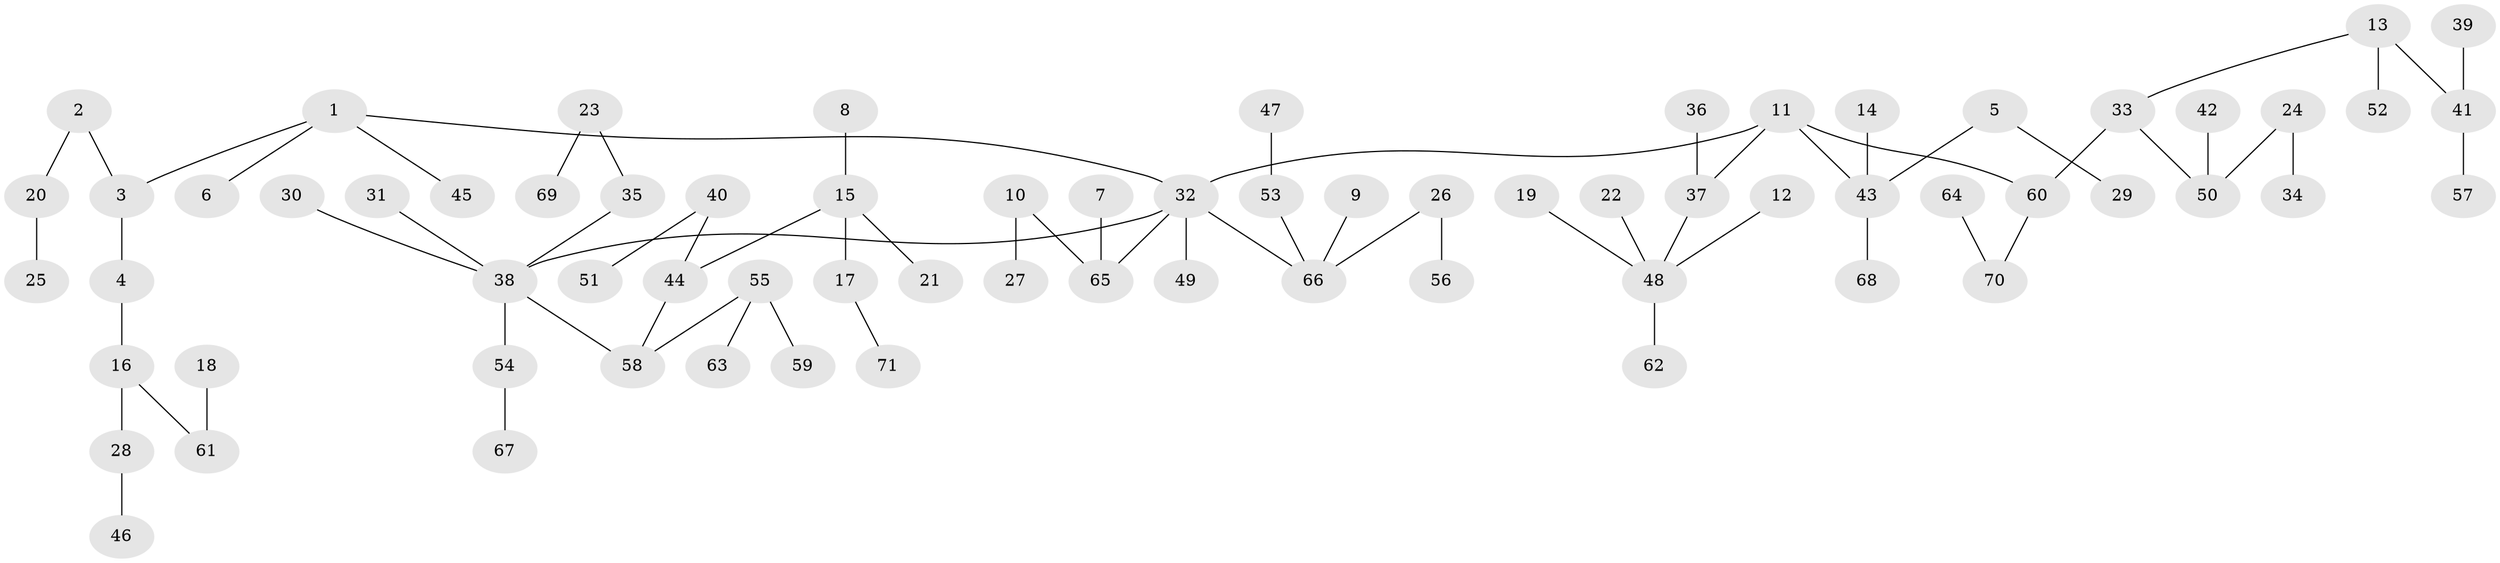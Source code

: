 // original degree distribution, {4: 0.06338028169014084, 5: 0.06338028169014084, 8: 0.007042253521126761, 2: 0.24647887323943662, 3: 0.1056338028169014, 1: 0.5070422535211268, 6: 0.007042253521126761}
// Generated by graph-tools (version 1.1) at 2025/37/03/04/25 23:37:28]
// undirected, 71 vertices, 70 edges
graph export_dot {
  node [color=gray90,style=filled];
  1;
  2;
  3;
  4;
  5;
  6;
  7;
  8;
  9;
  10;
  11;
  12;
  13;
  14;
  15;
  16;
  17;
  18;
  19;
  20;
  21;
  22;
  23;
  24;
  25;
  26;
  27;
  28;
  29;
  30;
  31;
  32;
  33;
  34;
  35;
  36;
  37;
  38;
  39;
  40;
  41;
  42;
  43;
  44;
  45;
  46;
  47;
  48;
  49;
  50;
  51;
  52;
  53;
  54;
  55;
  56;
  57;
  58;
  59;
  60;
  61;
  62;
  63;
  64;
  65;
  66;
  67;
  68;
  69;
  70;
  71;
  1 -- 3 [weight=1.0];
  1 -- 6 [weight=1.0];
  1 -- 32 [weight=1.0];
  1 -- 45 [weight=1.0];
  2 -- 3 [weight=1.0];
  2 -- 20 [weight=1.0];
  3 -- 4 [weight=1.0];
  4 -- 16 [weight=1.0];
  5 -- 29 [weight=1.0];
  5 -- 43 [weight=1.0];
  7 -- 65 [weight=1.0];
  8 -- 15 [weight=1.0];
  9 -- 66 [weight=1.0];
  10 -- 27 [weight=1.0];
  10 -- 65 [weight=1.0];
  11 -- 32 [weight=1.0];
  11 -- 37 [weight=1.0];
  11 -- 43 [weight=1.0];
  11 -- 60 [weight=1.0];
  12 -- 48 [weight=1.0];
  13 -- 33 [weight=1.0];
  13 -- 41 [weight=1.0];
  13 -- 52 [weight=1.0];
  14 -- 43 [weight=1.0];
  15 -- 17 [weight=1.0];
  15 -- 21 [weight=1.0];
  15 -- 44 [weight=1.0];
  16 -- 28 [weight=1.0];
  16 -- 61 [weight=1.0];
  17 -- 71 [weight=1.0];
  18 -- 61 [weight=1.0];
  19 -- 48 [weight=1.0];
  20 -- 25 [weight=1.0];
  22 -- 48 [weight=1.0];
  23 -- 35 [weight=1.0];
  23 -- 69 [weight=1.0];
  24 -- 34 [weight=1.0];
  24 -- 50 [weight=1.0];
  26 -- 56 [weight=1.0];
  26 -- 66 [weight=1.0];
  28 -- 46 [weight=1.0];
  30 -- 38 [weight=1.0];
  31 -- 38 [weight=1.0];
  32 -- 38 [weight=1.0];
  32 -- 49 [weight=1.0];
  32 -- 65 [weight=1.0];
  32 -- 66 [weight=1.0];
  33 -- 50 [weight=1.0];
  33 -- 60 [weight=1.0];
  35 -- 38 [weight=1.0];
  36 -- 37 [weight=1.0];
  37 -- 48 [weight=1.0];
  38 -- 54 [weight=1.0];
  38 -- 58 [weight=1.0];
  39 -- 41 [weight=1.0];
  40 -- 44 [weight=1.0];
  40 -- 51 [weight=1.0];
  41 -- 57 [weight=1.0];
  42 -- 50 [weight=1.0];
  43 -- 68 [weight=1.0];
  44 -- 58 [weight=1.0];
  47 -- 53 [weight=1.0];
  48 -- 62 [weight=1.0];
  53 -- 66 [weight=1.0];
  54 -- 67 [weight=1.0];
  55 -- 58 [weight=1.0];
  55 -- 59 [weight=1.0];
  55 -- 63 [weight=1.0];
  60 -- 70 [weight=1.0];
  64 -- 70 [weight=1.0];
}
